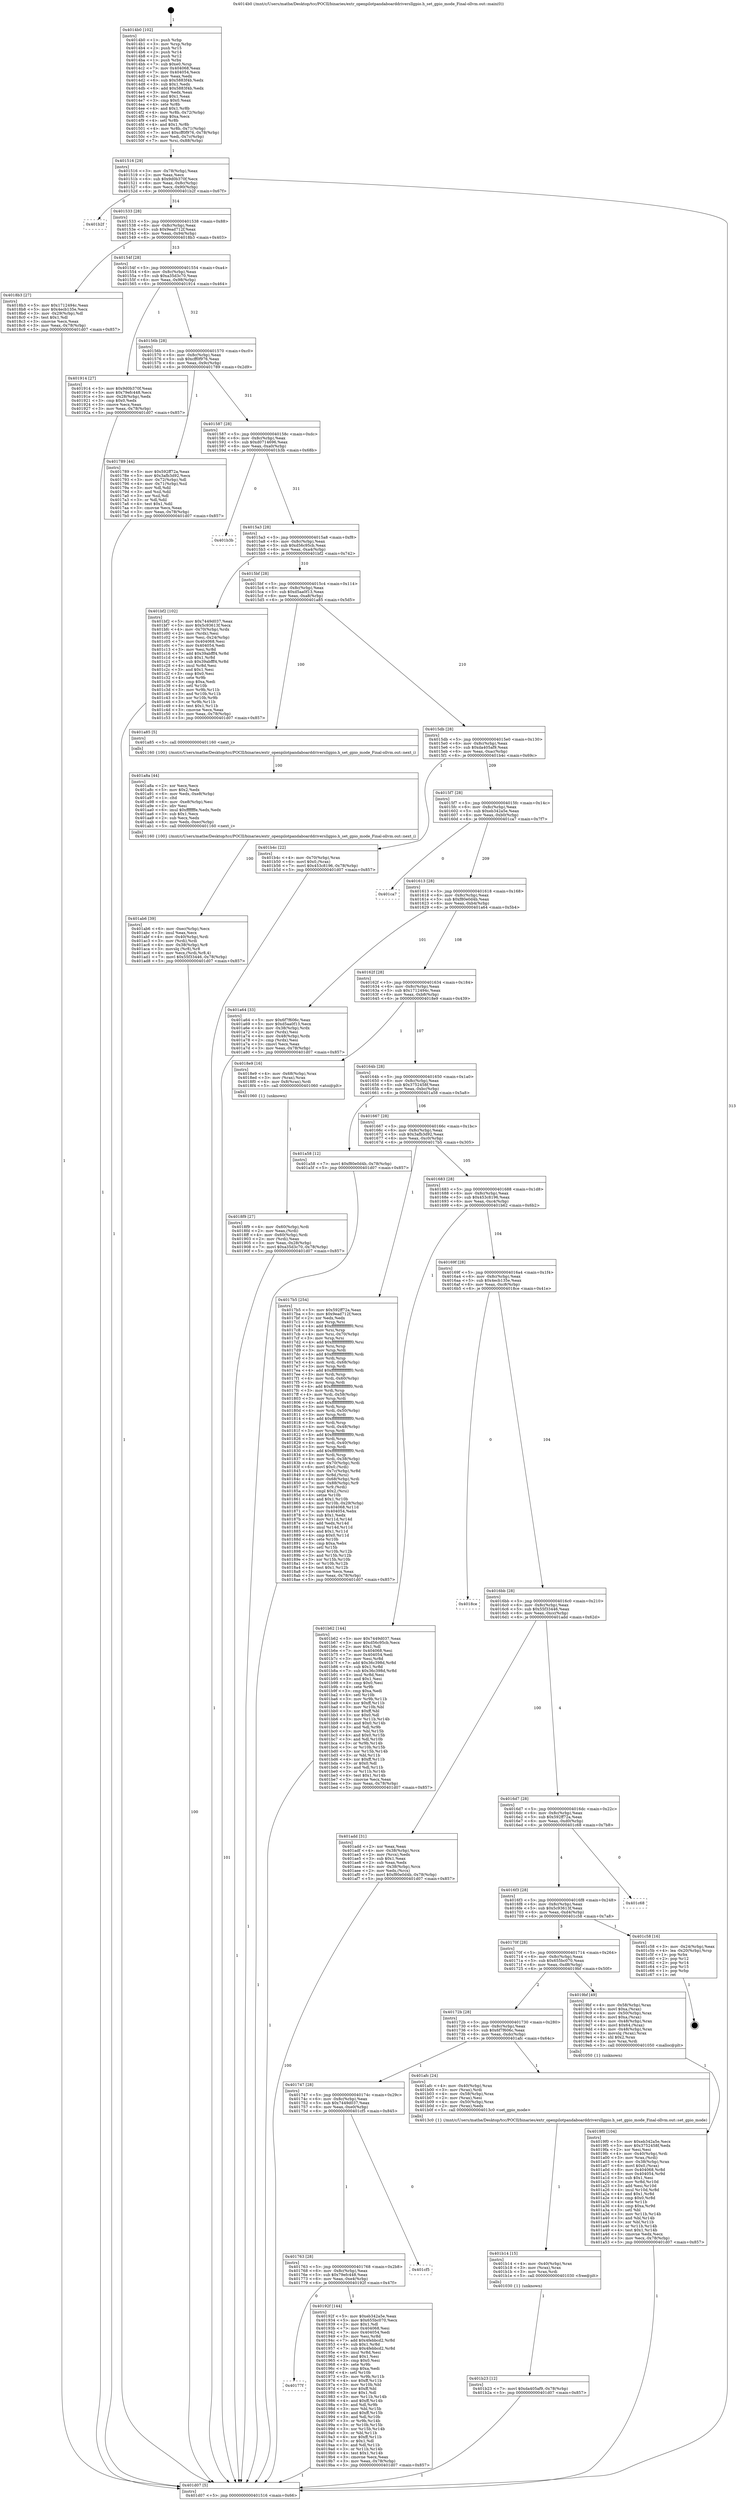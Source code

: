 digraph "0x4014b0" {
  label = "0x4014b0 (/mnt/c/Users/mathe/Desktop/tcc/POCII/binaries/extr_openpilotpandaboarddriversllgpio.h_set_gpio_mode_Final-ollvm.out::main(0))"
  labelloc = "t"
  node[shape=record]

  Entry [label="",width=0.3,height=0.3,shape=circle,fillcolor=black,style=filled]
  "0x401516" [label="{
     0x401516 [29]\l
     | [instrs]\l
     &nbsp;&nbsp;0x401516 \<+3\>: mov -0x78(%rbp),%eax\l
     &nbsp;&nbsp;0x401519 \<+2\>: mov %eax,%ecx\l
     &nbsp;&nbsp;0x40151b \<+6\>: sub $0x9d0b370f,%ecx\l
     &nbsp;&nbsp;0x401521 \<+6\>: mov %eax,-0x8c(%rbp)\l
     &nbsp;&nbsp;0x401527 \<+6\>: mov %ecx,-0x90(%rbp)\l
     &nbsp;&nbsp;0x40152d \<+6\>: je 0000000000401b2f \<main+0x67f\>\l
  }"]
  "0x401b2f" [label="{
     0x401b2f\l
  }", style=dashed]
  "0x401533" [label="{
     0x401533 [28]\l
     | [instrs]\l
     &nbsp;&nbsp;0x401533 \<+5\>: jmp 0000000000401538 \<main+0x88\>\l
     &nbsp;&nbsp;0x401538 \<+6\>: mov -0x8c(%rbp),%eax\l
     &nbsp;&nbsp;0x40153e \<+5\>: sub $0x9ead712f,%eax\l
     &nbsp;&nbsp;0x401543 \<+6\>: mov %eax,-0x94(%rbp)\l
     &nbsp;&nbsp;0x401549 \<+6\>: je 00000000004018b3 \<main+0x403\>\l
  }"]
  Exit [label="",width=0.3,height=0.3,shape=circle,fillcolor=black,style=filled,peripheries=2]
  "0x4018b3" [label="{
     0x4018b3 [27]\l
     | [instrs]\l
     &nbsp;&nbsp;0x4018b3 \<+5\>: mov $0x1712494c,%eax\l
     &nbsp;&nbsp;0x4018b8 \<+5\>: mov $0x4ecb135e,%ecx\l
     &nbsp;&nbsp;0x4018bd \<+3\>: mov -0x29(%rbp),%dl\l
     &nbsp;&nbsp;0x4018c0 \<+3\>: test $0x1,%dl\l
     &nbsp;&nbsp;0x4018c3 \<+3\>: cmovne %ecx,%eax\l
     &nbsp;&nbsp;0x4018c6 \<+3\>: mov %eax,-0x78(%rbp)\l
     &nbsp;&nbsp;0x4018c9 \<+5\>: jmp 0000000000401d07 \<main+0x857\>\l
  }"]
  "0x40154f" [label="{
     0x40154f [28]\l
     | [instrs]\l
     &nbsp;&nbsp;0x40154f \<+5\>: jmp 0000000000401554 \<main+0xa4\>\l
     &nbsp;&nbsp;0x401554 \<+6\>: mov -0x8c(%rbp),%eax\l
     &nbsp;&nbsp;0x40155a \<+5\>: sub $0xa35d3c70,%eax\l
     &nbsp;&nbsp;0x40155f \<+6\>: mov %eax,-0x98(%rbp)\l
     &nbsp;&nbsp;0x401565 \<+6\>: je 0000000000401914 \<main+0x464\>\l
  }"]
  "0x401b23" [label="{
     0x401b23 [12]\l
     | [instrs]\l
     &nbsp;&nbsp;0x401b23 \<+7\>: movl $0xda405af9,-0x78(%rbp)\l
     &nbsp;&nbsp;0x401b2a \<+5\>: jmp 0000000000401d07 \<main+0x857\>\l
  }"]
  "0x401914" [label="{
     0x401914 [27]\l
     | [instrs]\l
     &nbsp;&nbsp;0x401914 \<+5\>: mov $0x9d0b370f,%eax\l
     &nbsp;&nbsp;0x401919 \<+5\>: mov $0x79efc448,%ecx\l
     &nbsp;&nbsp;0x40191e \<+3\>: mov -0x28(%rbp),%edx\l
     &nbsp;&nbsp;0x401921 \<+3\>: cmp $0x0,%edx\l
     &nbsp;&nbsp;0x401924 \<+3\>: cmove %ecx,%eax\l
     &nbsp;&nbsp;0x401927 \<+3\>: mov %eax,-0x78(%rbp)\l
     &nbsp;&nbsp;0x40192a \<+5\>: jmp 0000000000401d07 \<main+0x857\>\l
  }"]
  "0x40156b" [label="{
     0x40156b [28]\l
     | [instrs]\l
     &nbsp;&nbsp;0x40156b \<+5\>: jmp 0000000000401570 \<main+0xc0\>\l
     &nbsp;&nbsp;0x401570 \<+6\>: mov -0x8c(%rbp),%eax\l
     &nbsp;&nbsp;0x401576 \<+5\>: sub $0xcff0f976,%eax\l
     &nbsp;&nbsp;0x40157b \<+6\>: mov %eax,-0x9c(%rbp)\l
     &nbsp;&nbsp;0x401581 \<+6\>: je 0000000000401789 \<main+0x2d9\>\l
  }"]
  "0x401b14" [label="{
     0x401b14 [15]\l
     | [instrs]\l
     &nbsp;&nbsp;0x401b14 \<+4\>: mov -0x40(%rbp),%rax\l
     &nbsp;&nbsp;0x401b18 \<+3\>: mov (%rax),%rax\l
     &nbsp;&nbsp;0x401b1b \<+3\>: mov %rax,%rdi\l
     &nbsp;&nbsp;0x401b1e \<+5\>: call 0000000000401030 \<free@plt\>\l
     | [calls]\l
     &nbsp;&nbsp;0x401030 \{1\} (unknown)\l
  }"]
  "0x401789" [label="{
     0x401789 [44]\l
     | [instrs]\l
     &nbsp;&nbsp;0x401789 \<+5\>: mov $0x592ff72a,%eax\l
     &nbsp;&nbsp;0x40178e \<+5\>: mov $0x3afb3d92,%ecx\l
     &nbsp;&nbsp;0x401793 \<+3\>: mov -0x72(%rbp),%dl\l
     &nbsp;&nbsp;0x401796 \<+4\>: mov -0x71(%rbp),%sil\l
     &nbsp;&nbsp;0x40179a \<+3\>: mov %dl,%dil\l
     &nbsp;&nbsp;0x40179d \<+3\>: and %sil,%dil\l
     &nbsp;&nbsp;0x4017a0 \<+3\>: xor %sil,%dl\l
     &nbsp;&nbsp;0x4017a3 \<+3\>: or %dl,%dil\l
     &nbsp;&nbsp;0x4017a6 \<+4\>: test $0x1,%dil\l
     &nbsp;&nbsp;0x4017aa \<+3\>: cmovne %ecx,%eax\l
     &nbsp;&nbsp;0x4017ad \<+3\>: mov %eax,-0x78(%rbp)\l
     &nbsp;&nbsp;0x4017b0 \<+5\>: jmp 0000000000401d07 \<main+0x857\>\l
  }"]
  "0x401587" [label="{
     0x401587 [28]\l
     | [instrs]\l
     &nbsp;&nbsp;0x401587 \<+5\>: jmp 000000000040158c \<main+0xdc\>\l
     &nbsp;&nbsp;0x40158c \<+6\>: mov -0x8c(%rbp),%eax\l
     &nbsp;&nbsp;0x401592 \<+5\>: sub $0xd0714696,%eax\l
     &nbsp;&nbsp;0x401597 \<+6\>: mov %eax,-0xa0(%rbp)\l
     &nbsp;&nbsp;0x40159d \<+6\>: je 0000000000401b3b \<main+0x68b\>\l
  }"]
  "0x401d07" [label="{
     0x401d07 [5]\l
     | [instrs]\l
     &nbsp;&nbsp;0x401d07 \<+5\>: jmp 0000000000401516 \<main+0x66\>\l
  }"]
  "0x4014b0" [label="{
     0x4014b0 [102]\l
     | [instrs]\l
     &nbsp;&nbsp;0x4014b0 \<+1\>: push %rbp\l
     &nbsp;&nbsp;0x4014b1 \<+3\>: mov %rsp,%rbp\l
     &nbsp;&nbsp;0x4014b4 \<+2\>: push %r15\l
     &nbsp;&nbsp;0x4014b6 \<+2\>: push %r14\l
     &nbsp;&nbsp;0x4014b8 \<+2\>: push %r12\l
     &nbsp;&nbsp;0x4014ba \<+1\>: push %rbx\l
     &nbsp;&nbsp;0x4014bb \<+7\>: sub $0xe0,%rsp\l
     &nbsp;&nbsp;0x4014c2 \<+7\>: mov 0x404068,%eax\l
     &nbsp;&nbsp;0x4014c9 \<+7\>: mov 0x404054,%ecx\l
     &nbsp;&nbsp;0x4014d0 \<+2\>: mov %eax,%edx\l
     &nbsp;&nbsp;0x4014d2 \<+6\>: sub $0x5883f4b,%edx\l
     &nbsp;&nbsp;0x4014d8 \<+3\>: sub $0x1,%edx\l
     &nbsp;&nbsp;0x4014db \<+6\>: add $0x5883f4b,%edx\l
     &nbsp;&nbsp;0x4014e1 \<+3\>: imul %edx,%eax\l
     &nbsp;&nbsp;0x4014e4 \<+3\>: and $0x1,%eax\l
     &nbsp;&nbsp;0x4014e7 \<+3\>: cmp $0x0,%eax\l
     &nbsp;&nbsp;0x4014ea \<+4\>: sete %r8b\l
     &nbsp;&nbsp;0x4014ee \<+4\>: and $0x1,%r8b\l
     &nbsp;&nbsp;0x4014f2 \<+4\>: mov %r8b,-0x72(%rbp)\l
     &nbsp;&nbsp;0x4014f6 \<+3\>: cmp $0xa,%ecx\l
     &nbsp;&nbsp;0x4014f9 \<+4\>: setl %r8b\l
     &nbsp;&nbsp;0x4014fd \<+4\>: and $0x1,%r8b\l
     &nbsp;&nbsp;0x401501 \<+4\>: mov %r8b,-0x71(%rbp)\l
     &nbsp;&nbsp;0x401505 \<+7\>: movl $0xcff0f976,-0x78(%rbp)\l
     &nbsp;&nbsp;0x40150c \<+3\>: mov %edi,-0x7c(%rbp)\l
     &nbsp;&nbsp;0x40150f \<+7\>: mov %rsi,-0x88(%rbp)\l
  }"]
  "0x401ab6" [label="{
     0x401ab6 [39]\l
     | [instrs]\l
     &nbsp;&nbsp;0x401ab6 \<+6\>: mov -0xec(%rbp),%ecx\l
     &nbsp;&nbsp;0x401abc \<+3\>: imul %eax,%ecx\l
     &nbsp;&nbsp;0x401abf \<+4\>: mov -0x40(%rbp),%rdi\l
     &nbsp;&nbsp;0x401ac3 \<+3\>: mov (%rdi),%rdi\l
     &nbsp;&nbsp;0x401ac6 \<+4\>: mov -0x38(%rbp),%r8\l
     &nbsp;&nbsp;0x401aca \<+3\>: movslq (%r8),%r8\l
     &nbsp;&nbsp;0x401acd \<+4\>: mov %ecx,(%rdi,%r8,4)\l
     &nbsp;&nbsp;0x401ad1 \<+7\>: movl $0x55f33446,-0x78(%rbp)\l
     &nbsp;&nbsp;0x401ad8 \<+5\>: jmp 0000000000401d07 \<main+0x857\>\l
  }"]
  "0x401b3b" [label="{
     0x401b3b\l
  }", style=dashed]
  "0x4015a3" [label="{
     0x4015a3 [28]\l
     | [instrs]\l
     &nbsp;&nbsp;0x4015a3 \<+5\>: jmp 00000000004015a8 \<main+0xf8\>\l
     &nbsp;&nbsp;0x4015a8 \<+6\>: mov -0x8c(%rbp),%eax\l
     &nbsp;&nbsp;0x4015ae \<+5\>: sub $0xd56c95cb,%eax\l
     &nbsp;&nbsp;0x4015b3 \<+6\>: mov %eax,-0xa4(%rbp)\l
     &nbsp;&nbsp;0x4015b9 \<+6\>: je 0000000000401bf2 \<main+0x742\>\l
  }"]
  "0x401a8a" [label="{
     0x401a8a [44]\l
     | [instrs]\l
     &nbsp;&nbsp;0x401a8a \<+2\>: xor %ecx,%ecx\l
     &nbsp;&nbsp;0x401a8c \<+5\>: mov $0x2,%edx\l
     &nbsp;&nbsp;0x401a91 \<+6\>: mov %edx,-0xe8(%rbp)\l
     &nbsp;&nbsp;0x401a97 \<+1\>: cltd\l
     &nbsp;&nbsp;0x401a98 \<+6\>: mov -0xe8(%rbp),%esi\l
     &nbsp;&nbsp;0x401a9e \<+2\>: idiv %esi\l
     &nbsp;&nbsp;0x401aa0 \<+6\>: imul $0xfffffffe,%edx,%edx\l
     &nbsp;&nbsp;0x401aa6 \<+3\>: sub $0x1,%ecx\l
     &nbsp;&nbsp;0x401aa9 \<+2\>: sub %ecx,%edx\l
     &nbsp;&nbsp;0x401aab \<+6\>: mov %edx,-0xec(%rbp)\l
     &nbsp;&nbsp;0x401ab1 \<+5\>: call 0000000000401160 \<next_i\>\l
     | [calls]\l
     &nbsp;&nbsp;0x401160 \{100\} (/mnt/c/Users/mathe/Desktop/tcc/POCII/binaries/extr_openpilotpandaboarddriversllgpio.h_set_gpio_mode_Final-ollvm.out::next_i)\l
  }"]
  "0x401bf2" [label="{
     0x401bf2 [102]\l
     | [instrs]\l
     &nbsp;&nbsp;0x401bf2 \<+5\>: mov $0x7449d037,%eax\l
     &nbsp;&nbsp;0x401bf7 \<+5\>: mov $0x5c93613f,%ecx\l
     &nbsp;&nbsp;0x401bfc \<+4\>: mov -0x70(%rbp),%rdx\l
     &nbsp;&nbsp;0x401c00 \<+2\>: mov (%rdx),%esi\l
     &nbsp;&nbsp;0x401c02 \<+3\>: mov %esi,-0x24(%rbp)\l
     &nbsp;&nbsp;0x401c05 \<+7\>: mov 0x404068,%esi\l
     &nbsp;&nbsp;0x401c0c \<+7\>: mov 0x404054,%edi\l
     &nbsp;&nbsp;0x401c13 \<+3\>: mov %esi,%r8d\l
     &nbsp;&nbsp;0x401c16 \<+7\>: add $0x39abfff4,%r8d\l
     &nbsp;&nbsp;0x401c1d \<+4\>: sub $0x1,%r8d\l
     &nbsp;&nbsp;0x401c21 \<+7\>: sub $0x39abfff4,%r8d\l
     &nbsp;&nbsp;0x401c28 \<+4\>: imul %r8d,%esi\l
     &nbsp;&nbsp;0x401c2c \<+3\>: and $0x1,%esi\l
     &nbsp;&nbsp;0x401c2f \<+3\>: cmp $0x0,%esi\l
     &nbsp;&nbsp;0x401c32 \<+4\>: sete %r9b\l
     &nbsp;&nbsp;0x401c36 \<+3\>: cmp $0xa,%edi\l
     &nbsp;&nbsp;0x401c39 \<+4\>: setl %r10b\l
     &nbsp;&nbsp;0x401c3d \<+3\>: mov %r9b,%r11b\l
     &nbsp;&nbsp;0x401c40 \<+3\>: and %r10b,%r11b\l
     &nbsp;&nbsp;0x401c43 \<+3\>: xor %r10b,%r9b\l
     &nbsp;&nbsp;0x401c46 \<+3\>: or %r9b,%r11b\l
     &nbsp;&nbsp;0x401c49 \<+4\>: test $0x1,%r11b\l
     &nbsp;&nbsp;0x401c4d \<+3\>: cmovne %ecx,%eax\l
     &nbsp;&nbsp;0x401c50 \<+3\>: mov %eax,-0x78(%rbp)\l
     &nbsp;&nbsp;0x401c53 \<+5\>: jmp 0000000000401d07 \<main+0x857\>\l
  }"]
  "0x4015bf" [label="{
     0x4015bf [28]\l
     | [instrs]\l
     &nbsp;&nbsp;0x4015bf \<+5\>: jmp 00000000004015c4 \<main+0x114\>\l
     &nbsp;&nbsp;0x4015c4 \<+6\>: mov -0x8c(%rbp),%eax\l
     &nbsp;&nbsp;0x4015ca \<+5\>: sub $0xd5aa0f13,%eax\l
     &nbsp;&nbsp;0x4015cf \<+6\>: mov %eax,-0xa8(%rbp)\l
     &nbsp;&nbsp;0x4015d5 \<+6\>: je 0000000000401a85 \<main+0x5d5\>\l
  }"]
  "0x4019f0" [label="{
     0x4019f0 [104]\l
     | [instrs]\l
     &nbsp;&nbsp;0x4019f0 \<+5\>: mov $0xeb342a5e,%ecx\l
     &nbsp;&nbsp;0x4019f5 \<+5\>: mov $0x3752458f,%edx\l
     &nbsp;&nbsp;0x4019fa \<+2\>: xor %esi,%esi\l
     &nbsp;&nbsp;0x4019fc \<+4\>: mov -0x40(%rbp),%rdi\l
     &nbsp;&nbsp;0x401a00 \<+3\>: mov %rax,(%rdi)\l
     &nbsp;&nbsp;0x401a03 \<+4\>: mov -0x38(%rbp),%rax\l
     &nbsp;&nbsp;0x401a07 \<+6\>: movl $0x0,(%rax)\l
     &nbsp;&nbsp;0x401a0d \<+8\>: mov 0x404068,%r8d\l
     &nbsp;&nbsp;0x401a15 \<+8\>: mov 0x404054,%r9d\l
     &nbsp;&nbsp;0x401a1d \<+3\>: sub $0x1,%esi\l
     &nbsp;&nbsp;0x401a20 \<+3\>: mov %r8d,%r10d\l
     &nbsp;&nbsp;0x401a23 \<+3\>: add %esi,%r10d\l
     &nbsp;&nbsp;0x401a26 \<+4\>: imul %r10d,%r8d\l
     &nbsp;&nbsp;0x401a2a \<+4\>: and $0x1,%r8d\l
     &nbsp;&nbsp;0x401a2e \<+4\>: cmp $0x0,%r8d\l
     &nbsp;&nbsp;0x401a32 \<+4\>: sete %r11b\l
     &nbsp;&nbsp;0x401a36 \<+4\>: cmp $0xa,%r9d\l
     &nbsp;&nbsp;0x401a3a \<+3\>: setl %bl\l
     &nbsp;&nbsp;0x401a3d \<+3\>: mov %r11b,%r14b\l
     &nbsp;&nbsp;0x401a40 \<+3\>: and %bl,%r14b\l
     &nbsp;&nbsp;0x401a43 \<+3\>: xor %bl,%r11b\l
     &nbsp;&nbsp;0x401a46 \<+3\>: or %r11b,%r14b\l
     &nbsp;&nbsp;0x401a49 \<+4\>: test $0x1,%r14b\l
     &nbsp;&nbsp;0x401a4d \<+3\>: cmovne %edx,%ecx\l
     &nbsp;&nbsp;0x401a50 \<+3\>: mov %ecx,-0x78(%rbp)\l
     &nbsp;&nbsp;0x401a53 \<+5\>: jmp 0000000000401d07 \<main+0x857\>\l
  }"]
  "0x401a85" [label="{
     0x401a85 [5]\l
     | [instrs]\l
     &nbsp;&nbsp;0x401a85 \<+5\>: call 0000000000401160 \<next_i\>\l
     | [calls]\l
     &nbsp;&nbsp;0x401160 \{100\} (/mnt/c/Users/mathe/Desktop/tcc/POCII/binaries/extr_openpilotpandaboarddriversllgpio.h_set_gpio_mode_Final-ollvm.out::next_i)\l
  }"]
  "0x4015db" [label="{
     0x4015db [28]\l
     | [instrs]\l
     &nbsp;&nbsp;0x4015db \<+5\>: jmp 00000000004015e0 \<main+0x130\>\l
     &nbsp;&nbsp;0x4015e0 \<+6\>: mov -0x8c(%rbp),%eax\l
     &nbsp;&nbsp;0x4015e6 \<+5\>: sub $0xda405af9,%eax\l
     &nbsp;&nbsp;0x4015eb \<+6\>: mov %eax,-0xac(%rbp)\l
     &nbsp;&nbsp;0x4015f1 \<+6\>: je 0000000000401b4c \<main+0x69c\>\l
  }"]
  "0x40177f" [label="{
     0x40177f\l
  }", style=dashed]
  "0x401b4c" [label="{
     0x401b4c [22]\l
     | [instrs]\l
     &nbsp;&nbsp;0x401b4c \<+4\>: mov -0x70(%rbp),%rax\l
     &nbsp;&nbsp;0x401b50 \<+6\>: movl $0x0,(%rax)\l
     &nbsp;&nbsp;0x401b56 \<+7\>: movl $0x453c8196,-0x78(%rbp)\l
     &nbsp;&nbsp;0x401b5d \<+5\>: jmp 0000000000401d07 \<main+0x857\>\l
  }"]
  "0x4015f7" [label="{
     0x4015f7 [28]\l
     | [instrs]\l
     &nbsp;&nbsp;0x4015f7 \<+5\>: jmp 00000000004015fc \<main+0x14c\>\l
     &nbsp;&nbsp;0x4015fc \<+6\>: mov -0x8c(%rbp),%eax\l
     &nbsp;&nbsp;0x401602 \<+5\>: sub $0xeb342a5e,%eax\l
     &nbsp;&nbsp;0x401607 \<+6\>: mov %eax,-0xb0(%rbp)\l
     &nbsp;&nbsp;0x40160d \<+6\>: je 0000000000401ca7 \<main+0x7f7\>\l
  }"]
  "0x40192f" [label="{
     0x40192f [144]\l
     | [instrs]\l
     &nbsp;&nbsp;0x40192f \<+5\>: mov $0xeb342a5e,%eax\l
     &nbsp;&nbsp;0x401934 \<+5\>: mov $0x655bc070,%ecx\l
     &nbsp;&nbsp;0x401939 \<+2\>: mov $0x1,%dl\l
     &nbsp;&nbsp;0x40193b \<+7\>: mov 0x404068,%esi\l
     &nbsp;&nbsp;0x401942 \<+7\>: mov 0x404054,%edi\l
     &nbsp;&nbsp;0x401949 \<+3\>: mov %esi,%r8d\l
     &nbsp;&nbsp;0x40194c \<+7\>: add $0x4febbcd2,%r8d\l
     &nbsp;&nbsp;0x401953 \<+4\>: sub $0x1,%r8d\l
     &nbsp;&nbsp;0x401957 \<+7\>: sub $0x4febbcd2,%r8d\l
     &nbsp;&nbsp;0x40195e \<+4\>: imul %r8d,%esi\l
     &nbsp;&nbsp;0x401962 \<+3\>: and $0x1,%esi\l
     &nbsp;&nbsp;0x401965 \<+3\>: cmp $0x0,%esi\l
     &nbsp;&nbsp;0x401968 \<+4\>: sete %r9b\l
     &nbsp;&nbsp;0x40196c \<+3\>: cmp $0xa,%edi\l
     &nbsp;&nbsp;0x40196f \<+4\>: setl %r10b\l
     &nbsp;&nbsp;0x401973 \<+3\>: mov %r9b,%r11b\l
     &nbsp;&nbsp;0x401976 \<+4\>: xor $0xff,%r11b\l
     &nbsp;&nbsp;0x40197a \<+3\>: mov %r10b,%bl\l
     &nbsp;&nbsp;0x40197d \<+3\>: xor $0xff,%bl\l
     &nbsp;&nbsp;0x401980 \<+3\>: xor $0x1,%dl\l
     &nbsp;&nbsp;0x401983 \<+3\>: mov %r11b,%r14b\l
     &nbsp;&nbsp;0x401986 \<+4\>: and $0xff,%r14b\l
     &nbsp;&nbsp;0x40198a \<+3\>: and %dl,%r9b\l
     &nbsp;&nbsp;0x40198d \<+3\>: mov %bl,%r15b\l
     &nbsp;&nbsp;0x401990 \<+4\>: and $0xff,%r15b\l
     &nbsp;&nbsp;0x401994 \<+3\>: and %dl,%r10b\l
     &nbsp;&nbsp;0x401997 \<+3\>: or %r9b,%r14b\l
     &nbsp;&nbsp;0x40199a \<+3\>: or %r10b,%r15b\l
     &nbsp;&nbsp;0x40199d \<+3\>: xor %r15b,%r14b\l
     &nbsp;&nbsp;0x4019a0 \<+3\>: or %bl,%r11b\l
     &nbsp;&nbsp;0x4019a3 \<+4\>: xor $0xff,%r11b\l
     &nbsp;&nbsp;0x4019a7 \<+3\>: or $0x1,%dl\l
     &nbsp;&nbsp;0x4019aa \<+3\>: and %dl,%r11b\l
     &nbsp;&nbsp;0x4019ad \<+3\>: or %r11b,%r14b\l
     &nbsp;&nbsp;0x4019b0 \<+4\>: test $0x1,%r14b\l
     &nbsp;&nbsp;0x4019b4 \<+3\>: cmovne %ecx,%eax\l
     &nbsp;&nbsp;0x4019b7 \<+3\>: mov %eax,-0x78(%rbp)\l
     &nbsp;&nbsp;0x4019ba \<+5\>: jmp 0000000000401d07 \<main+0x857\>\l
  }"]
  "0x401ca7" [label="{
     0x401ca7\l
  }", style=dashed]
  "0x401613" [label="{
     0x401613 [28]\l
     | [instrs]\l
     &nbsp;&nbsp;0x401613 \<+5\>: jmp 0000000000401618 \<main+0x168\>\l
     &nbsp;&nbsp;0x401618 \<+6\>: mov -0x8c(%rbp),%eax\l
     &nbsp;&nbsp;0x40161e \<+5\>: sub $0xf80e0d4b,%eax\l
     &nbsp;&nbsp;0x401623 \<+6\>: mov %eax,-0xb4(%rbp)\l
     &nbsp;&nbsp;0x401629 \<+6\>: je 0000000000401a64 \<main+0x5b4\>\l
  }"]
  "0x401763" [label="{
     0x401763 [28]\l
     | [instrs]\l
     &nbsp;&nbsp;0x401763 \<+5\>: jmp 0000000000401768 \<main+0x2b8\>\l
     &nbsp;&nbsp;0x401768 \<+6\>: mov -0x8c(%rbp),%eax\l
     &nbsp;&nbsp;0x40176e \<+5\>: sub $0x79efc448,%eax\l
     &nbsp;&nbsp;0x401773 \<+6\>: mov %eax,-0xe4(%rbp)\l
     &nbsp;&nbsp;0x401779 \<+6\>: je 000000000040192f \<main+0x47f\>\l
  }"]
  "0x401a64" [label="{
     0x401a64 [33]\l
     | [instrs]\l
     &nbsp;&nbsp;0x401a64 \<+5\>: mov $0x6f7f606c,%eax\l
     &nbsp;&nbsp;0x401a69 \<+5\>: mov $0xd5aa0f13,%ecx\l
     &nbsp;&nbsp;0x401a6e \<+4\>: mov -0x38(%rbp),%rdx\l
     &nbsp;&nbsp;0x401a72 \<+2\>: mov (%rdx),%esi\l
     &nbsp;&nbsp;0x401a74 \<+4\>: mov -0x48(%rbp),%rdx\l
     &nbsp;&nbsp;0x401a78 \<+2\>: cmp (%rdx),%esi\l
     &nbsp;&nbsp;0x401a7a \<+3\>: cmovl %ecx,%eax\l
     &nbsp;&nbsp;0x401a7d \<+3\>: mov %eax,-0x78(%rbp)\l
     &nbsp;&nbsp;0x401a80 \<+5\>: jmp 0000000000401d07 \<main+0x857\>\l
  }"]
  "0x40162f" [label="{
     0x40162f [28]\l
     | [instrs]\l
     &nbsp;&nbsp;0x40162f \<+5\>: jmp 0000000000401634 \<main+0x184\>\l
     &nbsp;&nbsp;0x401634 \<+6\>: mov -0x8c(%rbp),%eax\l
     &nbsp;&nbsp;0x40163a \<+5\>: sub $0x1712494c,%eax\l
     &nbsp;&nbsp;0x40163f \<+6\>: mov %eax,-0xb8(%rbp)\l
     &nbsp;&nbsp;0x401645 \<+6\>: je 00000000004018e9 \<main+0x439\>\l
  }"]
  "0x401cf5" [label="{
     0x401cf5\l
  }", style=dashed]
  "0x4018e9" [label="{
     0x4018e9 [16]\l
     | [instrs]\l
     &nbsp;&nbsp;0x4018e9 \<+4\>: mov -0x68(%rbp),%rax\l
     &nbsp;&nbsp;0x4018ed \<+3\>: mov (%rax),%rax\l
     &nbsp;&nbsp;0x4018f0 \<+4\>: mov 0x8(%rax),%rdi\l
     &nbsp;&nbsp;0x4018f4 \<+5\>: call 0000000000401060 \<atoi@plt\>\l
     | [calls]\l
     &nbsp;&nbsp;0x401060 \{1\} (unknown)\l
  }"]
  "0x40164b" [label="{
     0x40164b [28]\l
     | [instrs]\l
     &nbsp;&nbsp;0x40164b \<+5\>: jmp 0000000000401650 \<main+0x1a0\>\l
     &nbsp;&nbsp;0x401650 \<+6\>: mov -0x8c(%rbp),%eax\l
     &nbsp;&nbsp;0x401656 \<+5\>: sub $0x3752458f,%eax\l
     &nbsp;&nbsp;0x40165b \<+6\>: mov %eax,-0xbc(%rbp)\l
     &nbsp;&nbsp;0x401661 \<+6\>: je 0000000000401a58 \<main+0x5a8\>\l
  }"]
  "0x401747" [label="{
     0x401747 [28]\l
     | [instrs]\l
     &nbsp;&nbsp;0x401747 \<+5\>: jmp 000000000040174c \<main+0x29c\>\l
     &nbsp;&nbsp;0x40174c \<+6\>: mov -0x8c(%rbp),%eax\l
     &nbsp;&nbsp;0x401752 \<+5\>: sub $0x7449d037,%eax\l
     &nbsp;&nbsp;0x401757 \<+6\>: mov %eax,-0xe0(%rbp)\l
     &nbsp;&nbsp;0x40175d \<+6\>: je 0000000000401cf5 \<main+0x845\>\l
  }"]
  "0x401a58" [label="{
     0x401a58 [12]\l
     | [instrs]\l
     &nbsp;&nbsp;0x401a58 \<+7\>: movl $0xf80e0d4b,-0x78(%rbp)\l
     &nbsp;&nbsp;0x401a5f \<+5\>: jmp 0000000000401d07 \<main+0x857\>\l
  }"]
  "0x401667" [label="{
     0x401667 [28]\l
     | [instrs]\l
     &nbsp;&nbsp;0x401667 \<+5\>: jmp 000000000040166c \<main+0x1bc\>\l
     &nbsp;&nbsp;0x40166c \<+6\>: mov -0x8c(%rbp),%eax\l
     &nbsp;&nbsp;0x401672 \<+5\>: sub $0x3afb3d92,%eax\l
     &nbsp;&nbsp;0x401677 \<+6\>: mov %eax,-0xc0(%rbp)\l
     &nbsp;&nbsp;0x40167d \<+6\>: je 00000000004017b5 \<main+0x305\>\l
  }"]
  "0x401afc" [label="{
     0x401afc [24]\l
     | [instrs]\l
     &nbsp;&nbsp;0x401afc \<+4\>: mov -0x40(%rbp),%rax\l
     &nbsp;&nbsp;0x401b00 \<+3\>: mov (%rax),%rdi\l
     &nbsp;&nbsp;0x401b03 \<+4\>: mov -0x58(%rbp),%rax\l
     &nbsp;&nbsp;0x401b07 \<+2\>: mov (%rax),%esi\l
     &nbsp;&nbsp;0x401b09 \<+4\>: mov -0x50(%rbp),%rax\l
     &nbsp;&nbsp;0x401b0d \<+2\>: mov (%rax),%edx\l
     &nbsp;&nbsp;0x401b0f \<+5\>: call 00000000004013c0 \<set_gpio_mode\>\l
     | [calls]\l
     &nbsp;&nbsp;0x4013c0 \{1\} (/mnt/c/Users/mathe/Desktop/tcc/POCII/binaries/extr_openpilotpandaboarddriversllgpio.h_set_gpio_mode_Final-ollvm.out::set_gpio_mode)\l
  }"]
  "0x4017b5" [label="{
     0x4017b5 [254]\l
     | [instrs]\l
     &nbsp;&nbsp;0x4017b5 \<+5\>: mov $0x592ff72a,%eax\l
     &nbsp;&nbsp;0x4017ba \<+5\>: mov $0x9ead712f,%ecx\l
     &nbsp;&nbsp;0x4017bf \<+2\>: xor %edx,%edx\l
     &nbsp;&nbsp;0x4017c1 \<+3\>: mov %rsp,%rsi\l
     &nbsp;&nbsp;0x4017c4 \<+4\>: add $0xfffffffffffffff0,%rsi\l
     &nbsp;&nbsp;0x4017c8 \<+3\>: mov %rsi,%rsp\l
     &nbsp;&nbsp;0x4017cb \<+4\>: mov %rsi,-0x70(%rbp)\l
     &nbsp;&nbsp;0x4017cf \<+3\>: mov %rsp,%rsi\l
     &nbsp;&nbsp;0x4017d2 \<+4\>: add $0xfffffffffffffff0,%rsi\l
     &nbsp;&nbsp;0x4017d6 \<+3\>: mov %rsi,%rsp\l
     &nbsp;&nbsp;0x4017d9 \<+3\>: mov %rsp,%rdi\l
     &nbsp;&nbsp;0x4017dc \<+4\>: add $0xfffffffffffffff0,%rdi\l
     &nbsp;&nbsp;0x4017e0 \<+3\>: mov %rdi,%rsp\l
     &nbsp;&nbsp;0x4017e3 \<+4\>: mov %rdi,-0x68(%rbp)\l
     &nbsp;&nbsp;0x4017e7 \<+3\>: mov %rsp,%rdi\l
     &nbsp;&nbsp;0x4017ea \<+4\>: add $0xfffffffffffffff0,%rdi\l
     &nbsp;&nbsp;0x4017ee \<+3\>: mov %rdi,%rsp\l
     &nbsp;&nbsp;0x4017f1 \<+4\>: mov %rdi,-0x60(%rbp)\l
     &nbsp;&nbsp;0x4017f5 \<+3\>: mov %rsp,%rdi\l
     &nbsp;&nbsp;0x4017f8 \<+4\>: add $0xfffffffffffffff0,%rdi\l
     &nbsp;&nbsp;0x4017fc \<+3\>: mov %rdi,%rsp\l
     &nbsp;&nbsp;0x4017ff \<+4\>: mov %rdi,-0x58(%rbp)\l
     &nbsp;&nbsp;0x401803 \<+3\>: mov %rsp,%rdi\l
     &nbsp;&nbsp;0x401806 \<+4\>: add $0xfffffffffffffff0,%rdi\l
     &nbsp;&nbsp;0x40180a \<+3\>: mov %rdi,%rsp\l
     &nbsp;&nbsp;0x40180d \<+4\>: mov %rdi,-0x50(%rbp)\l
     &nbsp;&nbsp;0x401811 \<+3\>: mov %rsp,%rdi\l
     &nbsp;&nbsp;0x401814 \<+4\>: add $0xfffffffffffffff0,%rdi\l
     &nbsp;&nbsp;0x401818 \<+3\>: mov %rdi,%rsp\l
     &nbsp;&nbsp;0x40181b \<+4\>: mov %rdi,-0x48(%rbp)\l
     &nbsp;&nbsp;0x40181f \<+3\>: mov %rsp,%rdi\l
     &nbsp;&nbsp;0x401822 \<+4\>: add $0xfffffffffffffff0,%rdi\l
     &nbsp;&nbsp;0x401826 \<+3\>: mov %rdi,%rsp\l
     &nbsp;&nbsp;0x401829 \<+4\>: mov %rdi,-0x40(%rbp)\l
     &nbsp;&nbsp;0x40182d \<+3\>: mov %rsp,%rdi\l
     &nbsp;&nbsp;0x401830 \<+4\>: add $0xfffffffffffffff0,%rdi\l
     &nbsp;&nbsp;0x401834 \<+3\>: mov %rdi,%rsp\l
     &nbsp;&nbsp;0x401837 \<+4\>: mov %rdi,-0x38(%rbp)\l
     &nbsp;&nbsp;0x40183b \<+4\>: mov -0x70(%rbp),%rdi\l
     &nbsp;&nbsp;0x40183f \<+6\>: movl $0x0,(%rdi)\l
     &nbsp;&nbsp;0x401845 \<+4\>: mov -0x7c(%rbp),%r8d\l
     &nbsp;&nbsp;0x401849 \<+3\>: mov %r8d,(%rsi)\l
     &nbsp;&nbsp;0x40184c \<+4\>: mov -0x68(%rbp),%rdi\l
     &nbsp;&nbsp;0x401850 \<+7\>: mov -0x88(%rbp),%r9\l
     &nbsp;&nbsp;0x401857 \<+3\>: mov %r9,(%rdi)\l
     &nbsp;&nbsp;0x40185a \<+3\>: cmpl $0x2,(%rsi)\l
     &nbsp;&nbsp;0x40185d \<+4\>: setne %r10b\l
     &nbsp;&nbsp;0x401861 \<+4\>: and $0x1,%r10b\l
     &nbsp;&nbsp;0x401865 \<+4\>: mov %r10b,-0x29(%rbp)\l
     &nbsp;&nbsp;0x401869 \<+8\>: mov 0x404068,%r11d\l
     &nbsp;&nbsp;0x401871 \<+7\>: mov 0x404054,%ebx\l
     &nbsp;&nbsp;0x401878 \<+3\>: sub $0x1,%edx\l
     &nbsp;&nbsp;0x40187b \<+3\>: mov %r11d,%r14d\l
     &nbsp;&nbsp;0x40187e \<+3\>: add %edx,%r14d\l
     &nbsp;&nbsp;0x401881 \<+4\>: imul %r14d,%r11d\l
     &nbsp;&nbsp;0x401885 \<+4\>: and $0x1,%r11d\l
     &nbsp;&nbsp;0x401889 \<+4\>: cmp $0x0,%r11d\l
     &nbsp;&nbsp;0x40188d \<+4\>: sete %r10b\l
     &nbsp;&nbsp;0x401891 \<+3\>: cmp $0xa,%ebx\l
     &nbsp;&nbsp;0x401894 \<+4\>: setl %r15b\l
     &nbsp;&nbsp;0x401898 \<+3\>: mov %r10b,%r12b\l
     &nbsp;&nbsp;0x40189b \<+3\>: and %r15b,%r12b\l
     &nbsp;&nbsp;0x40189e \<+3\>: xor %r15b,%r10b\l
     &nbsp;&nbsp;0x4018a1 \<+3\>: or %r10b,%r12b\l
     &nbsp;&nbsp;0x4018a4 \<+4\>: test $0x1,%r12b\l
     &nbsp;&nbsp;0x4018a8 \<+3\>: cmovne %ecx,%eax\l
     &nbsp;&nbsp;0x4018ab \<+3\>: mov %eax,-0x78(%rbp)\l
     &nbsp;&nbsp;0x4018ae \<+5\>: jmp 0000000000401d07 \<main+0x857\>\l
  }"]
  "0x401683" [label="{
     0x401683 [28]\l
     | [instrs]\l
     &nbsp;&nbsp;0x401683 \<+5\>: jmp 0000000000401688 \<main+0x1d8\>\l
     &nbsp;&nbsp;0x401688 \<+6\>: mov -0x8c(%rbp),%eax\l
     &nbsp;&nbsp;0x40168e \<+5\>: sub $0x453c8196,%eax\l
     &nbsp;&nbsp;0x401693 \<+6\>: mov %eax,-0xc4(%rbp)\l
     &nbsp;&nbsp;0x401699 \<+6\>: je 0000000000401b62 \<main+0x6b2\>\l
  }"]
  "0x40172b" [label="{
     0x40172b [28]\l
     | [instrs]\l
     &nbsp;&nbsp;0x40172b \<+5\>: jmp 0000000000401730 \<main+0x280\>\l
     &nbsp;&nbsp;0x401730 \<+6\>: mov -0x8c(%rbp),%eax\l
     &nbsp;&nbsp;0x401736 \<+5\>: sub $0x6f7f606c,%eax\l
     &nbsp;&nbsp;0x40173b \<+6\>: mov %eax,-0xdc(%rbp)\l
     &nbsp;&nbsp;0x401741 \<+6\>: je 0000000000401afc \<main+0x64c\>\l
  }"]
  "0x4018f9" [label="{
     0x4018f9 [27]\l
     | [instrs]\l
     &nbsp;&nbsp;0x4018f9 \<+4\>: mov -0x60(%rbp),%rdi\l
     &nbsp;&nbsp;0x4018fd \<+2\>: mov %eax,(%rdi)\l
     &nbsp;&nbsp;0x4018ff \<+4\>: mov -0x60(%rbp),%rdi\l
     &nbsp;&nbsp;0x401903 \<+2\>: mov (%rdi),%eax\l
     &nbsp;&nbsp;0x401905 \<+3\>: mov %eax,-0x28(%rbp)\l
     &nbsp;&nbsp;0x401908 \<+7\>: movl $0xa35d3c70,-0x78(%rbp)\l
     &nbsp;&nbsp;0x40190f \<+5\>: jmp 0000000000401d07 \<main+0x857\>\l
  }"]
  "0x4019bf" [label="{
     0x4019bf [49]\l
     | [instrs]\l
     &nbsp;&nbsp;0x4019bf \<+4\>: mov -0x58(%rbp),%rax\l
     &nbsp;&nbsp;0x4019c3 \<+6\>: movl $0xa,(%rax)\l
     &nbsp;&nbsp;0x4019c9 \<+4\>: mov -0x50(%rbp),%rax\l
     &nbsp;&nbsp;0x4019cd \<+6\>: movl $0xa,(%rax)\l
     &nbsp;&nbsp;0x4019d3 \<+4\>: mov -0x48(%rbp),%rax\l
     &nbsp;&nbsp;0x4019d7 \<+6\>: movl $0x64,(%rax)\l
     &nbsp;&nbsp;0x4019dd \<+4\>: mov -0x48(%rbp),%rax\l
     &nbsp;&nbsp;0x4019e1 \<+3\>: movslq (%rax),%rax\l
     &nbsp;&nbsp;0x4019e4 \<+4\>: shl $0x2,%rax\l
     &nbsp;&nbsp;0x4019e8 \<+3\>: mov %rax,%rdi\l
     &nbsp;&nbsp;0x4019eb \<+5\>: call 0000000000401050 \<malloc@plt\>\l
     | [calls]\l
     &nbsp;&nbsp;0x401050 \{1\} (unknown)\l
  }"]
  "0x401b62" [label="{
     0x401b62 [144]\l
     | [instrs]\l
     &nbsp;&nbsp;0x401b62 \<+5\>: mov $0x7449d037,%eax\l
     &nbsp;&nbsp;0x401b67 \<+5\>: mov $0xd56c95cb,%ecx\l
     &nbsp;&nbsp;0x401b6c \<+2\>: mov $0x1,%dl\l
     &nbsp;&nbsp;0x401b6e \<+7\>: mov 0x404068,%esi\l
     &nbsp;&nbsp;0x401b75 \<+7\>: mov 0x404054,%edi\l
     &nbsp;&nbsp;0x401b7c \<+3\>: mov %esi,%r8d\l
     &nbsp;&nbsp;0x401b7f \<+7\>: add $0x36c398d,%r8d\l
     &nbsp;&nbsp;0x401b86 \<+4\>: sub $0x1,%r8d\l
     &nbsp;&nbsp;0x401b8a \<+7\>: sub $0x36c398d,%r8d\l
     &nbsp;&nbsp;0x401b91 \<+4\>: imul %r8d,%esi\l
     &nbsp;&nbsp;0x401b95 \<+3\>: and $0x1,%esi\l
     &nbsp;&nbsp;0x401b98 \<+3\>: cmp $0x0,%esi\l
     &nbsp;&nbsp;0x401b9b \<+4\>: sete %r9b\l
     &nbsp;&nbsp;0x401b9f \<+3\>: cmp $0xa,%edi\l
     &nbsp;&nbsp;0x401ba2 \<+4\>: setl %r10b\l
     &nbsp;&nbsp;0x401ba6 \<+3\>: mov %r9b,%r11b\l
     &nbsp;&nbsp;0x401ba9 \<+4\>: xor $0xff,%r11b\l
     &nbsp;&nbsp;0x401bad \<+3\>: mov %r10b,%bl\l
     &nbsp;&nbsp;0x401bb0 \<+3\>: xor $0xff,%bl\l
     &nbsp;&nbsp;0x401bb3 \<+3\>: xor $0x0,%dl\l
     &nbsp;&nbsp;0x401bb6 \<+3\>: mov %r11b,%r14b\l
     &nbsp;&nbsp;0x401bb9 \<+4\>: and $0x0,%r14b\l
     &nbsp;&nbsp;0x401bbd \<+3\>: and %dl,%r9b\l
     &nbsp;&nbsp;0x401bc0 \<+3\>: mov %bl,%r15b\l
     &nbsp;&nbsp;0x401bc3 \<+4\>: and $0x0,%r15b\l
     &nbsp;&nbsp;0x401bc7 \<+3\>: and %dl,%r10b\l
     &nbsp;&nbsp;0x401bca \<+3\>: or %r9b,%r14b\l
     &nbsp;&nbsp;0x401bcd \<+3\>: or %r10b,%r15b\l
     &nbsp;&nbsp;0x401bd0 \<+3\>: xor %r15b,%r14b\l
     &nbsp;&nbsp;0x401bd3 \<+3\>: or %bl,%r11b\l
     &nbsp;&nbsp;0x401bd6 \<+4\>: xor $0xff,%r11b\l
     &nbsp;&nbsp;0x401bda \<+3\>: or $0x0,%dl\l
     &nbsp;&nbsp;0x401bdd \<+3\>: and %dl,%r11b\l
     &nbsp;&nbsp;0x401be0 \<+3\>: or %r11b,%r14b\l
     &nbsp;&nbsp;0x401be3 \<+4\>: test $0x1,%r14b\l
     &nbsp;&nbsp;0x401be7 \<+3\>: cmovne %ecx,%eax\l
     &nbsp;&nbsp;0x401bea \<+3\>: mov %eax,-0x78(%rbp)\l
     &nbsp;&nbsp;0x401bed \<+5\>: jmp 0000000000401d07 \<main+0x857\>\l
  }"]
  "0x40169f" [label="{
     0x40169f [28]\l
     | [instrs]\l
     &nbsp;&nbsp;0x40169f \<+5\>: jmp 00000000004016a4 \<main+0x1f4\>\l
     &nbsp;&nbsp;0x4016a4 \<+6\>: mov -0x8c(%rbp),%eax\l
     &nbsp;&nbsp;0x4016aa \<+5\>: sub $0x4ecb135e,%eax\l
     &nbsp;&nbsp;0x4016af \<+6\>: mov %eax,-0xc8(%rbp)\l
     &nbsp;&nbsp;0x4016b5 \<+6\>: je 00000000004018ce \<main+0x41e\>\l
  }"]
  "0x40170f" [label="{
     0x40170f [28]\l
     | [instrs]\l
     &nbsp;&nbsp;0x40170f \<+5\>: jmp 0000000000401714 \<main+0x264\>\l
     &nbsp;&nbsp;0x401714 \<+6\>: mov -0x8c(%rbp),%eax\l
     &nbsp;&nbsp;0x40171a \<+5\>: sub $0x655bc070,%eax\l
     &nbsp;&nbsp;0x40171f \<+6\>: mov %eax,-0xd8(%rbp)\l
     &nbsp;&nbsp;0x401725 \<+6\>: je 00000000004019bf \<main+0x50f\>\l
  }"]
  "0x4018ce" [label="{
     0x4018ce\l
  }", style=dashed]
  "0x4016bb" [label="{
     0x4016bb [28]\l
     | [instrs]\l
     &nbsp;&nbsp;0x4016bb \<+5\>: jmp 00000000004016c0 \<main+0x210\>\l
     &nbsp;&nbsp;0x4016c0 \<+6\>: mov -0x8c(%rbp),%eax\l
     &nbsp;&nbsp;0x4016c6 \<+5\>: sub $0x55f33446,%eax\l
     &nbsp;&nbsp;0x4016cb \<+6\>: mov %eax,-0xcc(%rbp)\l
     &nbsp;&nbsp;0x4016d1 \<+6\>: je 0000000000401add \<main+0x62d\>\l
  }"]
  "0x401c58" [label="{
     0x401c58 [16]\l
     | [instrs]\l
     &nbsp;&nbsp;0x401c58 \<+3\>: mov -0x24(%rbp),%eax\l
     &nbsp;&nbsp;0x401c5b \<+4\>: lea -0x20(%rbp),%rsp\l
     &nbsp;&nbsp;0x401c5f \<+1\>: pop %rbx\l
     &nbsp;&nbsp;0x401c60 \<+2\>: pop %r12\l
     &nbsp;&nbsp;0x401c62 \<+2\>: pop %r14\l
     &nbsp;&nbsp;0x401c64 \<+2\>: pop %r15\l
     &nbsp;&nbsp;0x401c66 \<+1\>: pop %rbp\l
     &nbsp;&nbsp;0x401c67 \<+1\>: ret\l
  }"]
  "0x401add" [label="{
     0x401add [31]\l
     | [instrs]\l
     &nbsp;&nbsp;0x401add \<+2\>: xor %eax,%eax\l
     &nbsp;&nbsp;0x401adf \<+4\>: mov -0x38(%rbp),%rcx\l
     &nbsp;&nbsp;0x401ae3 \<+2\>: mov (%rcx),%edx\l
     &nbsp;&nbsp;0x401ae5 \<+3\>: sub $0x1,%eax\l
     &nbsp;&nbsp;0x401ae8 \<+2\>: sub %eax,%edx\l
     &nbsp;&nbsp;0x401aea \<+4\>: mov -0x38(%rbp),%rcx\l
     &nbsp;&nbsp;0x401aee \<+2\>: mov %edx,(%rcx)\l
     &nbsp;&nbsp;0x401af0 \<+7\>: movl $0xf80e0d4b,-0x78(%rbp)\l
     &nbsp;&nbsp;0x401af7 \<+5\>: jmp 0000000000401d07 \<main+0x857\>\l
  }"]
  "0x4016d7" [label="{
     0x4016d7 [28]\l
     | [instrs]\l
     &nbsp;&nbsp;0x4016d7 \<+5\>: jmp 00000000004016dc \<main+0x22c\>\l
     &nbsp;&nbsp;0x4016dc \<+6\>: mov -0x8c(%rbp),%eax\l
     &nbsp;&nbsp;0x4016e2 \<+5\>: sub $0x592ff72a,%eax\l
     &nbsp;&nbsp;0x4016e7 \<+6\>: mov %eax,-0xd0(%rbp)\l
     &nbsp;&nbsp;0x4016ed \<+6\>: je 0000000000401c68 \<main+0x7b8\>\l
  }"]
  "0x4016f3" [label="{
     0x4016f3 [28]\l
     | [instrs]\l
     &nbsp;&nbsp;0x4016f3 \<+5\>: jmp 00000000004016f8 \<main+0x248\>\l
     &nbsp;&nbsp;0x4016f8 \<+6\>: mov -0x8c(%rbp),%eax\l
     &nbsp;&nbsp;0x4016fe \<+5\>: sub $0x5c93613f,%eax\l
     &nbsp;&nbsp;0x401703 \<+6\>: mov %eax,-0xd4(%rbp)\l
     &nbsp;&nbsp;0x401709 \<+6\>: je 0000000000401c58 \<main+0x7a8\>\l
  }"]
  "0x401c68" [label="{
     0x401c68\l
  }", style=dashed]
  Entry -> "0x4014b0" [label=" 1"]
  "0x401516" -> "0x401b2f" [label=" 0"]
  "0x401516" -> "0x401533" [label=" 314"]
  "0x401c58" -> Exit [label=" 1"]
  "0x401533" -> "0x4018b3" [label=" 1"]
  "0x401533" -> "0x40154f" [label=" 313"]
  "0x401bf2" -> "0x401d07" [label=" 1"]
  "0x40154f" -> "0x401914" [label=" 1"]
  "0x40154f" -> "0x40156b" [label=" 312"]
  "0x401b62" -> "0x401d07" [label=" 1"]
  "0x40156b" -> "0x401789" [label=" 1"]
  "0x40156b" -> "0x401587" [label=" 311"]
  "0x401789" -> "0x401d07" [label=" 1"]
  "0x4014b0" -> "0x401516" [label=" 1"]
  "0x401d07" -> "0x401516" [label=" 313"]
  "0x401b4c" -> "0x401d07" [label=" 1"]
  "0x401587" -> "0x401b3b" [label=" 0"]
  "0x401587" -> "0x4015a3" [label=" 311"]
  "0x401b23" -> "0x401d07" [label=" 1"]
  "0x4015a3" -> "0x401bf2" [label=" 1"]
  "0x4015a3" -> "0x4015bf" [label=" 310"]
  "0x401b14" -> "0x401b23" [label=" 1"]
  "0x4015bf" -> "0x401a85" [label=" 100"]
  "0x4015bf" -> "0x4015db" [label=" 210"]
  "0x401afc" -> "0x401b14" [label=" 1"]
  "0x4015db" -> "0x401b4c" [label=" 1"]
  "0x4015db" -> "0x4015f7" [label=" 209"]
  "0x401add" -> "0x401d07" [label=" 100"]
  "0x4015f7" -> "0x401ca7" [label=" 0"]
  "0x4015f7" -> "0x401613" [label=" 209"]
  "0x401ab6" -> "0x401d07" [label=" 100"]
  "0x401613" -> "0x401a64" [label=" 101"]
  "0x401613" -> "0x40162f" [label=" 108"]
  "0x401a85" -> "0x401a8a" [label=" 100"]
  "0x40162f" -> "0x4018e9" [label=" 1"]
  "0x40162f" -> "0x40164b" [label=" 107"]
  "0x401a64" -> "0x401d07" [label=" 101"]
  "0x40164b" -> "0x401a58" [label=" 1"]
  "0x40164b" -> "0x401667" [label=" 106"]
  "0x4019f0" -> "0x401d07" [label=" 1"]
  "0x401667" -> "0x4017b5" [label=" 1"]
  "0x401667" -> "0x401683" [label=" 105"]
  "0x4019bf" -> "0x4019f0" [label=" 1"]
  "0x4017b5" -> "0x401d07" [label=" 1"]
  "0x4018b3" -> "0x401d07" [label=" 1"]
  "0x4018e9" -> "0x4018f9" [label=" 1"]
  "0x4018f9" -> "0x401d07" [label=" 1"]
  "0x401914" -> "0x401d07" [label=" 1"]
  "0x401763" -> "0x40177f" [label=" 0"]
  "0x401683" -> "0x401b62" [label=" 1"]
  "0x401683" -> "0x40169f" [label=" 104"]
  "0x401763" -> "0x40192f" [label=" 1"]
  "0x40169f" -> "0x4018ce" [label=" 0"]
  "0x40169f" -> "0x4016bb" [label=" 104"]
  "0x401747" -> "0x401763" [label=" 1"]
  "0x4016bb" -> "0x401add" [label=" 100"]
  "0x4016bb" -> "0x4016d7" [label=" 4"]
  "0x401747" -> "0x401cf5" [label=" 0"]
  "0x4016d7" -> "0x401c68" [label=" 0"]
  "0x4016d7" -> "0x4016f3" [label=" 4"]
  "0x401a58" -> "0x401d07" [label=" 1"]
  "0x4016f3" -> "0x401c58" [label=" 1"]
  "0x4016f3" -> "0x40170f" [label=" 3"]
  "0x401a8a" -> "0x401ab6" [label=" 100"]
  "0x40170f" -> "0x4019bf" [label=" 1"]
  "0x40170f" -> "0x40172b" [label=" 2"]
  "0x40192f" -> "0x401d07" [label=" 1"]
  "0x40172b" -> "0x401afc" [label=" 1"]
  "0x40172b" -> "0x401747" [label=" 1"]
}
